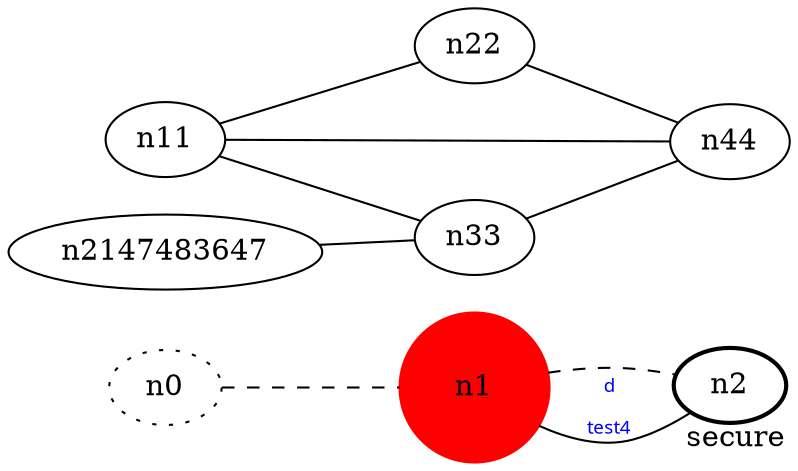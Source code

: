 graph test4 {
	rankdir=LR;
	fontcolor=blue; /* c0; c1; c0 -- c65535 */
	n0 [style=dotted, fillcolor="#123456"]; // c2; c3; c2 -- c3
	n1 [height=1, width=1, color=red, style=filled];
	n2 [style=bold, xlabel="secure"];
	n0 -- n1 -- n2[style=dashed];
	n1 -- n2 [fontname="comic sans", label="d\n\l\G", fontcolor=blue, fontsize=9];
	n22 -- n44;
	n11 -- n22;
	n2147483647 -- n33;
	n11 -- n33;
	n11 -- n44;
	n33 -- n44;
}
